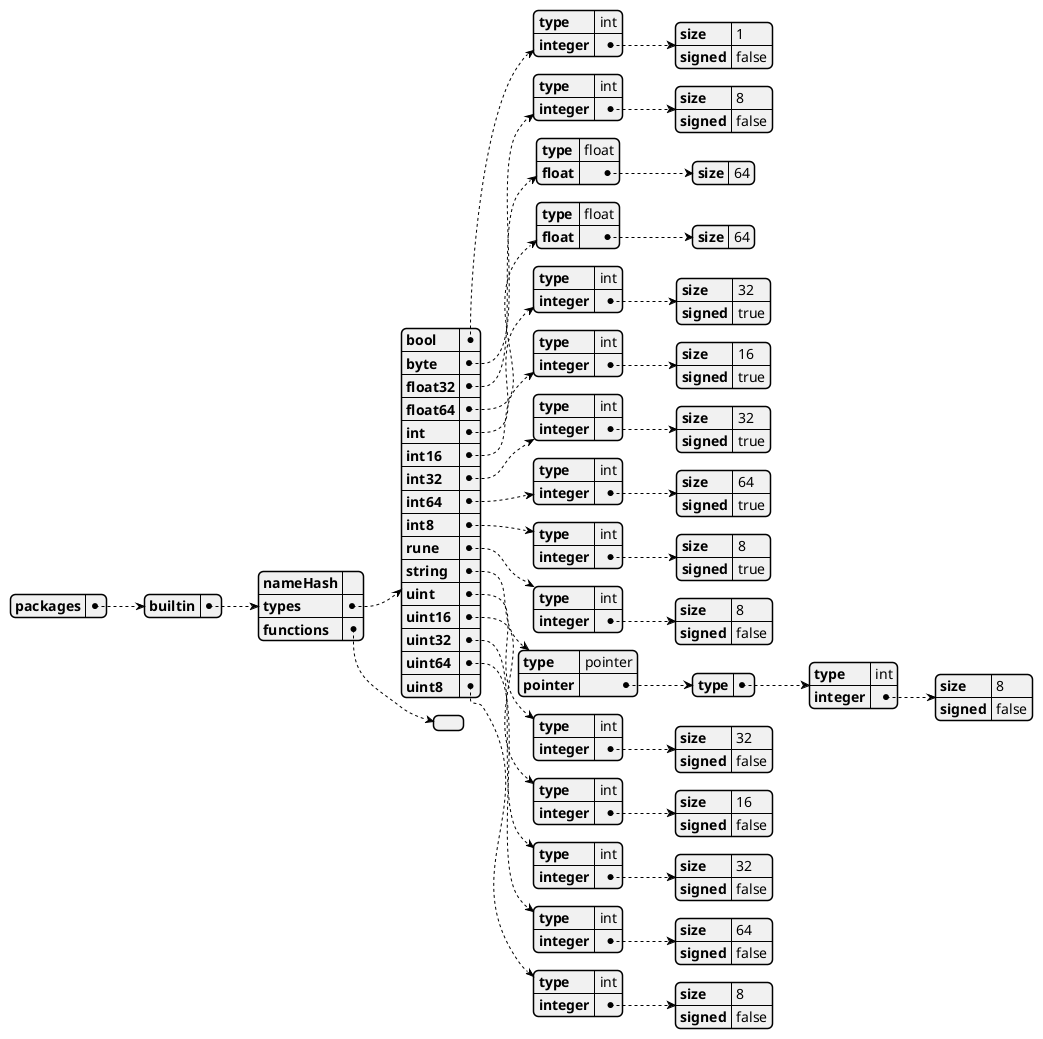 @startjson
{
  "packages": {
    "builtin": {
      "nameHash": "",
      "types": {
        "bool": {
          "type": "int",
          "integer": {
            "size": "1",
            "signed": "false"
          }
        },
        "byte": {
          "type": "int",
          "integer": {
            "size": "8",
            "signed": "false"
          }
        },
        "float32": {
          "type": "float",
          "float": {
            "size": "64"
          }
        },
        "float64": {
          "type": "float",
          "float": {
            "size": "64"
          }
        },
        "int": {
          "type": "int",
          "integer": {
            "size": "32",
            "signed": "true"
          }
        },
        "int16": {
          "type": "int",
          "integer": {
            "size": "16",
            "signed": "true"
          }
        },
        "int32": {
          "type": "int",
          "integer": {
            "size": "32",
            "signed": "true"
          }
        },
        "int64": {
          "type": "int",
          "integer": {
            "size": "64",
            "signed": "true"
          }
        },
        "int8": {
          "type": "int",
          "integer": {
            "size": "8",
            "signed": "true"
          }
        },
        "rune": {
          "type": "int",
          "integer": {
            "size": "8",
            "signed": "false"
          }
        },
        "string": {
          "type": "pointer",
          "pointer": {
            "type": {
              "type": "int",
              "integer": {
                "size": "8",
                "signed": "false"
              }
            }
          }
        },
        "uint": {
          "type": "int",
          "integer": {
            "size": "32",
            "signed": "false"
          }
        },
        "uint16": {
          "type": "int",
          "integer": {
            "size": "16",
            "signed": "false"
          }
        },
        "uint32": {
          "type": "int",
          "integer": {
            "size": "32",
            "signed": "false"
          }
        },
        "uint64": {
          "type": "int",
          "integer": {
            "size": "64",
            "signed": "false"
          }
        },
        "uint8": {
          "type": "int",
          "integer": {
            "size": "8",
            "signed": "false"
          }
        }
      },
      "functions": {}
    }
   }
}
@endjson